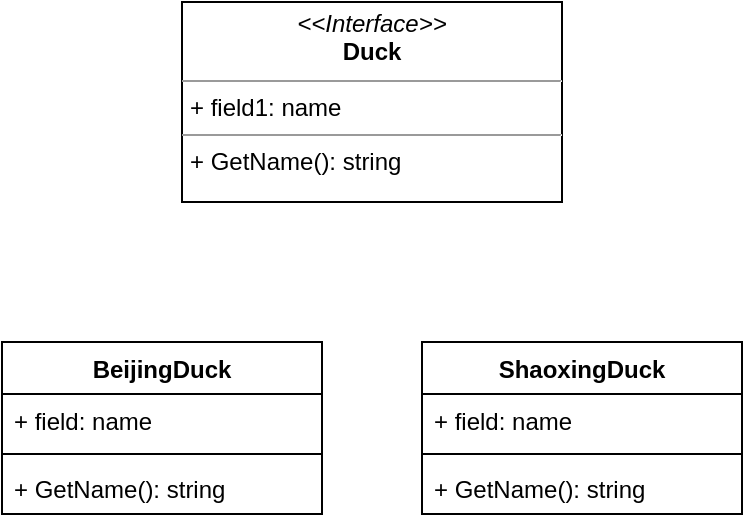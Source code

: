 <mxfile version="14.9.7" type="github">
  <diagram id="C5RBs43oDa-KdzZeNtuy" name="Page-1">
    <mxGraphModel dx="1182" dy="731" grid="1" gridSize="10" guides="1" tooltips="1" connect="1" arrows="1" fold="1" page="1" pageScale="1" pageWidth="827" pageHeight="1169" math="0" shadow="0">
      <root>
        <mxCell id="WIyWlLk6GJQsqaUBKTNV-0" />
        <mxCell id="WIyWlLk6GJQsqaUBKTNV-1" parent="WIyWlLk6GJQsqaUBKTNV-0" />
        <mxCell id="JRef5brs-RyMwYBV2M05-1" value="BeijingDuck" style="swimlane;fontStyle=1;align=center;verticalAlign=top;childLayout=stackLayout;horizontal=1;startSize=26;horizontalStack=0;resizeParent=1;resizeParentMax=0;resizeLast=0;collapsible=1;marginBottom=0;" vertex="1" parent="WIyWlLk6GJQsqaUBKTNV-1">
          <mxGeometry x="70" y="290" width="160" height="86" as="geometry" />
        </mxCell>
        <mxCell id="JRef5brs-RyMwYBV2M05-2" value="+ field: name" style="text;strokeColor=none;fillColor=none;align=left;verticalAlign=top;spacingLeft=4;spacingRight=4;overflow=hidden;rotatable=0;points=[[0,0.5],[1,0.5]];portConstraint=eastwest;" vertex="1" parent="JRef5brs-RyMwYBV2M05-1">
          <mxGeometry y="26" width="160" height="26" as="geometry" />
        </mxCell>
        <mxCell id="JRef5brs-RyMwYBV2M05-3" value="" style="line;strokeWidth=1;fillColor=none;align=left;verticalAlign=middle;spacingTop=-1;spacingLeft=3;spacingRight=3;rotatable=0;labelPosition=right;points=[];portConstraint=eastwest;" vertex="1" parent="JRef5brs-RyMwYBV2M05-1">
          <mxGeometry y="52" width="160" height="8" as="geometry" />
        </mxCell>
        <mxCell id="JRef5brs-RyMwYBV2M05-4" value="+ GetName(): string" style="text;strokeColor=none;fillColor=none;align=left;verticalAlign=top;spacingLeft=4;spacingRight=4;overflow=hidden;rotatable=0;points=[[0,0.5],[1,0.5]];portConstraint=eastwest;" vertex="1" parent="JRef5brs-RyMwYBV2M05-1">
          <mxGeometry y="60" width="160" height="26" as="geometry" />
        </mxCell>
        <mxCell id="JRef5brs-RyMwYBV2M05-5" value="ShaoxingDuck" style="swimlane;fontStyle=1;align=center;verticalAlign=top;childLayout=stackLayout;horizontal=1;startSize=26;horizontalStack=0;resizeParent=1;resizeParentMax=0;resizeLast=0;collapsible=1;marginBottom=0;" vertex="1" parent="WIyWlLk6GJQsqaUBKTNV-1">
          <mxGeometry x="280" y="290" width="160" height="86" as="geometry" />
        </mxCell>
        <mxCell id="JRef5brs-RyMwYBV2M05-6" value="+ field: name" style="text;strokeColor=none;fillColor=none;align=left;verticalAlign=top;spacingLeft=4;spacingRight=4;overflow=hidden;rotatable=0;points=[[0,0.5],[1,0.5]];portConstraint=eastwest;" vertex="1" parent="JRef5brs-RyMwYBV2M05-5">
          <mxGeometry y="26" width="160" height="26" as="geometry" />
        </mxCell>
        <mxCell id="JRef5brs-RyMwYBV2M05-7" value="" style="line;strokeWidth=1;fillColor=none;align=left;verticalAlign=middle;spacingTop=-1;spacingLeft=3;spacingRight=3;rotatable=0;labelPosition=right;points=[];portConstraint=eastwest;" vertex="1" parent="JRef5brs-RyMwYBV2M05-5">
          <mxGeometry y="52" width="160" height="8" as="geometry" />
        </mxCell>
        <mxCell id="JRef5brs-RyMwYBV2M05-8" value="+ GetName(): string" style="text;strokeColor=none;fillColor=none;align=left;verticalAlign=top;spacingLeft=4;spacingRight=4;overflow=hidden;rotatable=0;points=[[0,0.5],[1,0.5]];portConstraint=eastwest;" vertex="1" parent="JRef5brs-RyMwYBV2M05-5">
          <mxGeometry y="60" width="160" height="26" as="geometry" />
        </mxCell>
        <mxCell id="JRef5brs-RyMwYBV2M05-9" value="&lt;p style=&quot;margin: 0px ; margin-top: 4px ; text-align: center&quot;&gt;&lt;i&gt;&amp;lt;&amp;lt;Interface&amp;gt;&amp;gt;&lt;/i&gt;&lt;br&gt;&lt;b&gt;Duck&lt;/b&gt;&lt;/p&gt;&lt;hr size=&quot;1&quot;&gt;&lt;p style=&quot;margin: 0px ; margin-left: 4px&quot;&gt;+ field1: name&lt;br&gt;&lt;/p&gt;&lt;hr size=&quot;1&quot;&gt;&lt;p style=&quot;margin: 0px ; margin-left: 4px&quot;&gt;+ GetName(): string&lt;br&gt;&lt;/p&gt;" style="verticalAlign=top;align=left;overflow=fill;fontSize=12;fontFamily=Helvetica;html=1;" vertex="1" parent="WIyWlLk6GJQsqaUBKTNV-1">
          <mxGeometry x="160" y="120" width="190" height="100" as="geometry" />
        </mxCell>
      </root>
    </mxGraphModel>
  </diagram>
</mxfile>
